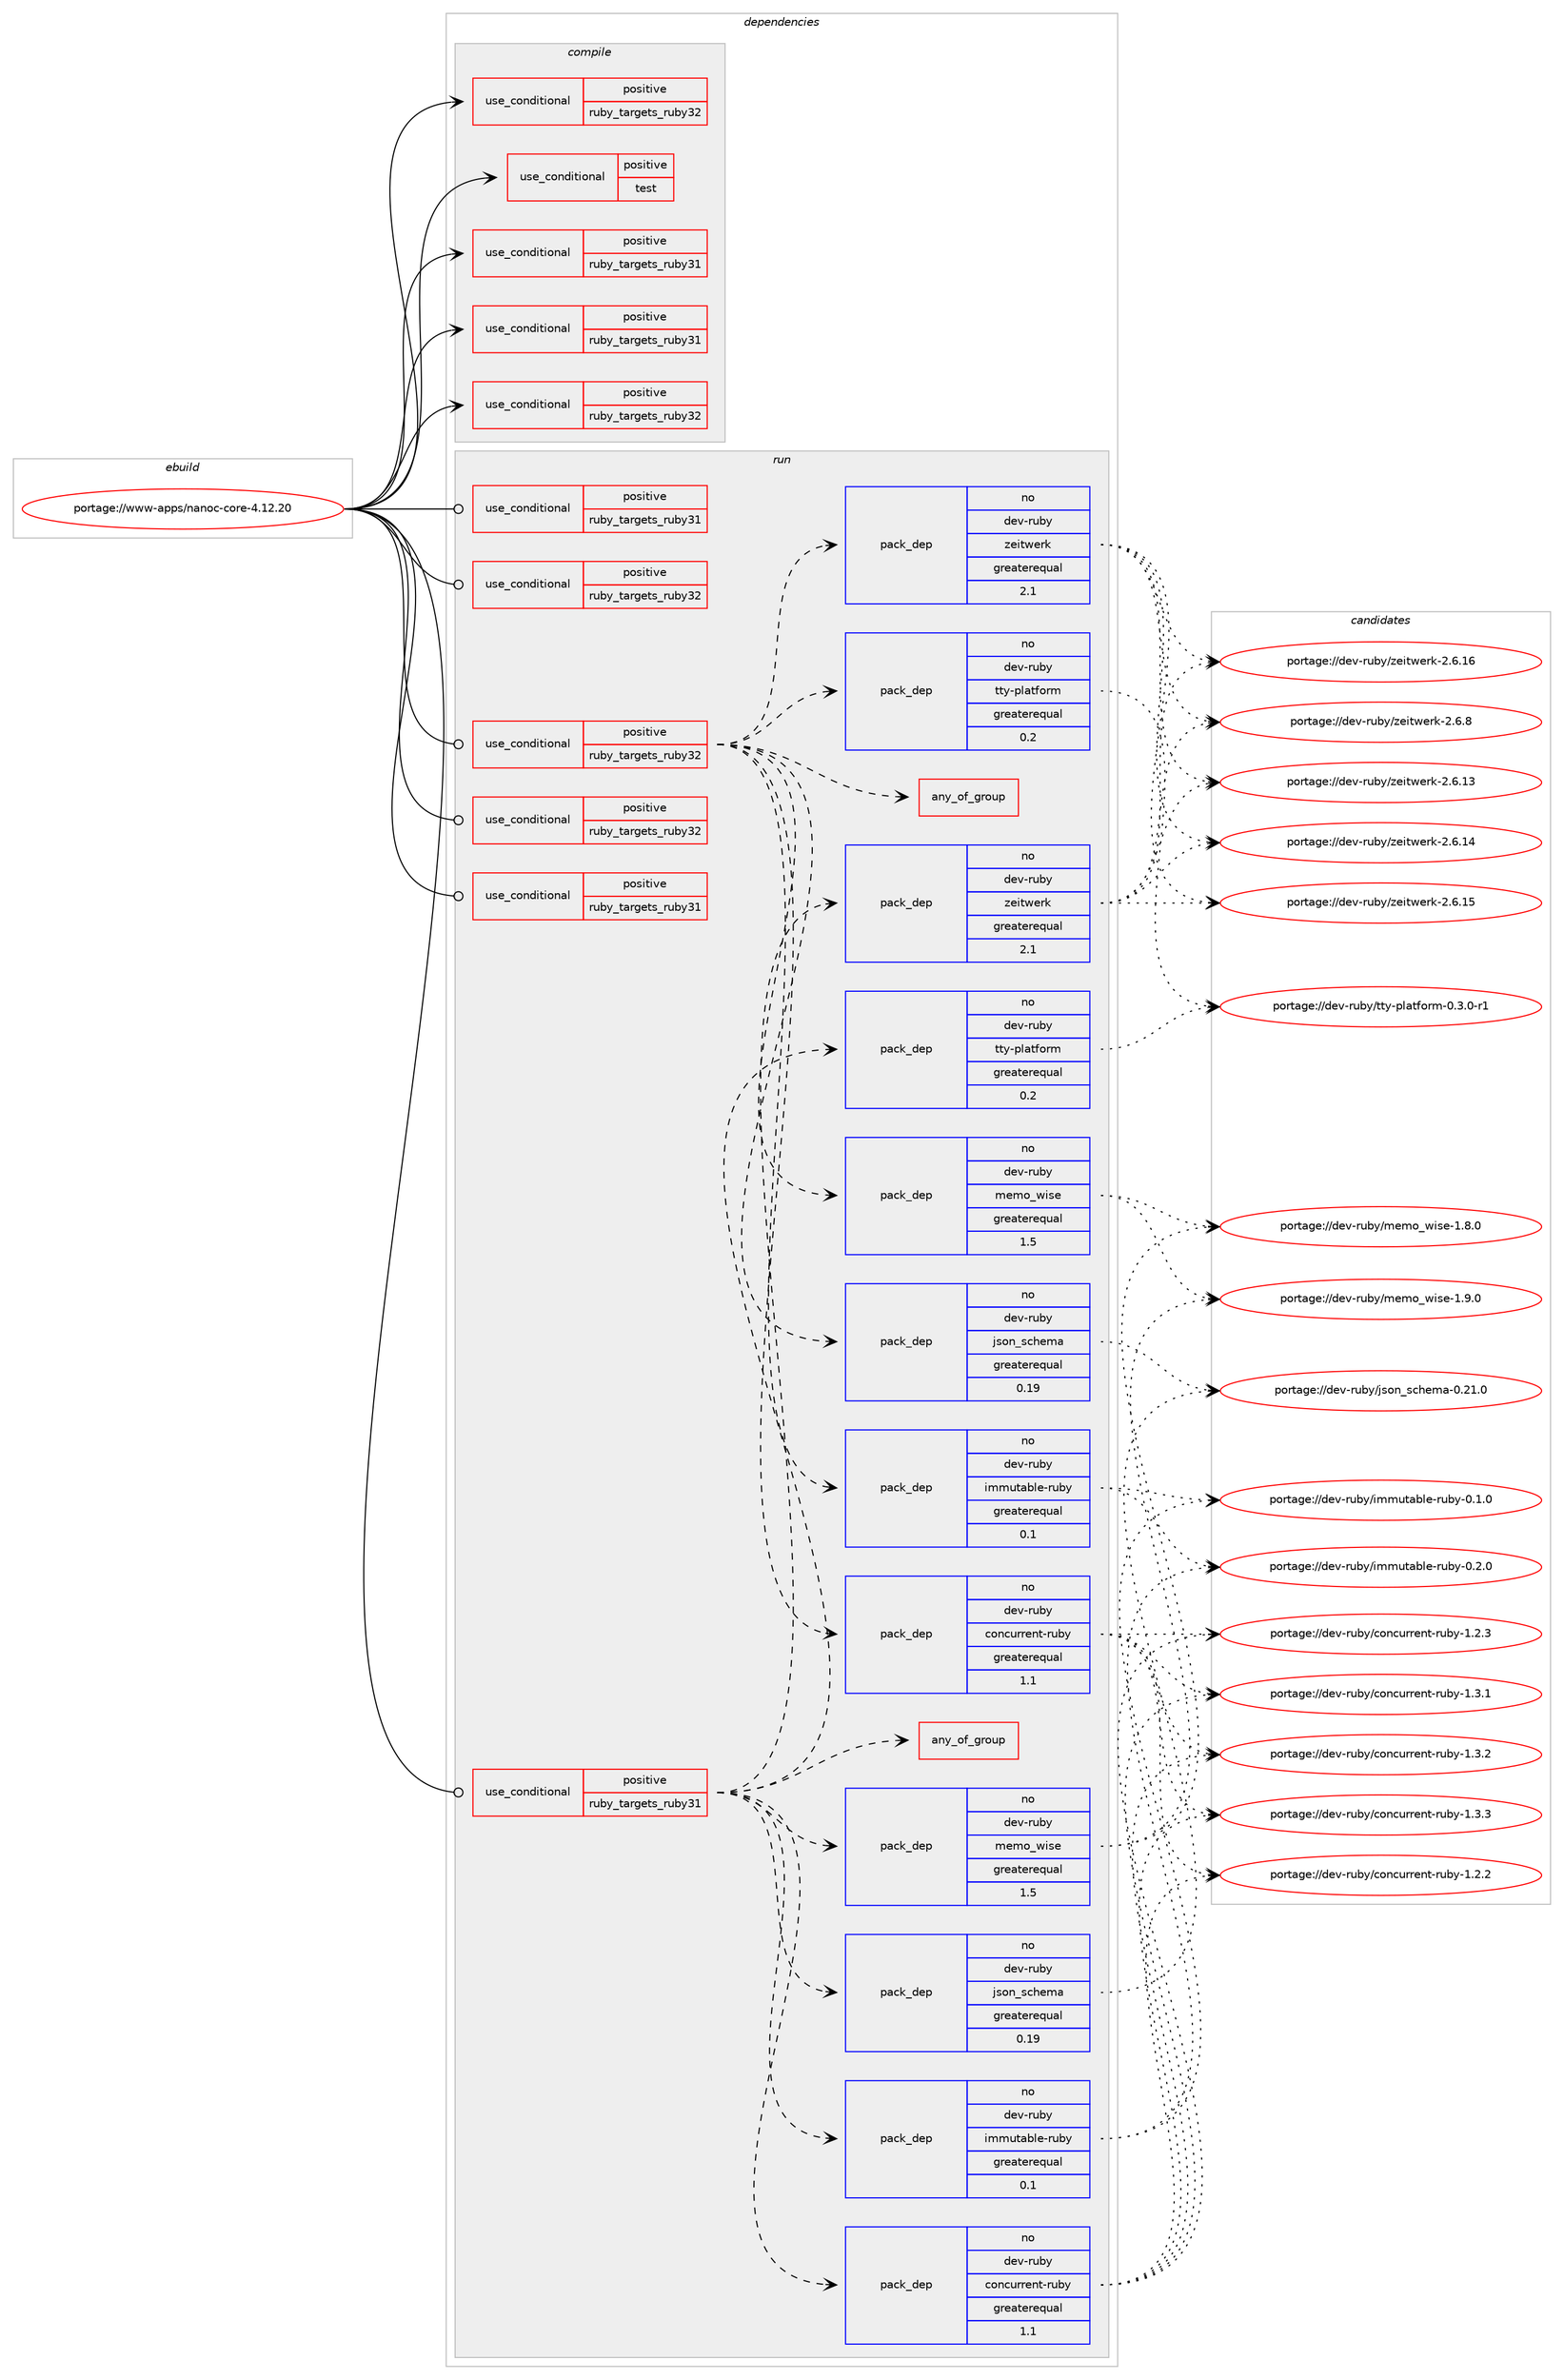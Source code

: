 digraph prolog {

# *************
# Graph options
# *************

newrank=true;
concentrate=true;
compound=true;
graph [rankdir=LR,fontname=Helvetica,fontsize=10,ranksep=1.5];#, ranksep=2.5, nodesep=0.2];
edge  [arrowhead=vee];
node  [fontname=Helvetica,fontsize=10];

# **********
# The ebuild
# **********

subgraph cluster_leftcol {
color=gray;
rank=same;
label=<<i>ebuild</i>>;
id [label="portage://www-apps/nanoc-core-4.12.20", color=red, width=4, href="../www-apps/nanoc-core-4.12.20.svg"];
}

# ****************
# The dependencies
# ****************

subgraph cluster_midcol {
color=gray;
label=<<i>dependencies</i>>;
subgraph cluster_compile {
fillcolor="#eeeeee";
style=filled;
label=<<i>compile</i>>;
subgraph cond116331 {
dependency224272 [label=<<TABLE BORDER="0" CELLBORDER="1" CELLSPACING="0" CELLPADDING="4"><TR><TD ROWSPAN="3" CELLPADDING="10">use_conditional</TD></TR><TR><TD>positive</TD></TR><TR><TD>ruby_targets_ruby31</TD></TR></TABLE>>, shape=none, color=red];
# *** BEGIN UNKNOWN DEPENDENCY TYPE (TODO) ***
# dependency224272 -> package_dependency(portage://www-apps/nanoc-core-4.12.20,install,no,dev-lang,ruby,none,[,,],[slot(3.1)],[])
# *** END UNKNOWN DEPENDENCY TYPE (TODO) ***

}
id:e -> dependency224272:w [weight=20,style="solid",arrowhead="vee"];
subgraph cond116332 {
dependency224273 [label=<<TABLE BORDER="0" CELLBORDER="1" CELLSPACING="0" CELLPADDING="4"><TR><TD ROWSPAN="3" CELLPADDING="10">use_conditional</TD></TR><TR><TD>positive</TD></TR><TR><TD>ruby_targets_ruby31</TD></TR></TABLE>>, shape=none, color=red];
# *** BEGIN UNKNOWN DEPENDENCY TYPE (TODO) ***
# dependency224273 -> package_dependency(portage://www-apps/nanoc-core-4.12.20,install,no,virtual,rubygems,none,[,,],[],[use(enable(ruby_targets_ruby31),negative)])
# *** END UNKNOWN DEPENDENCY TYPE (TODO) ***

}
id:e -> dependency224273:w [weight=20,style="solid",arrowhead="vee"];
subgraph cond116333 {
dependency224274 [label=<<TABLE BORDER="0" CELLBORDER="1" CELLSPACING="0" CELLPADDING="4"><TR><TD ROWSPAN="3" CELLPADDING="10">use_conditional</TD></TR><TR><TD>positive</TD></TR><TR><TD>ruby_targets_ruby32</TD></TR></TABLE>>, shape=none, color=red];
# *** BEGIN UNKNOWN DEPENDENCY TYPE (TODO) ***
# dependency224274 -> package_dependency(portage://www-apps/nanoc-core-4.12.20,install,no,dev-lang,ruby,none,[,,],[slot(3.2)],[])
# *** END UNKNOWN DEPENDENCY TYPE (TODO) ***

}
id:e -> dependency224274:w [weight=20,style="solid",arrowhead="vee"];
subgraph cond116334 {
dependency224275 [label=<<TABLE BORDER="0" CELLBORDER="1" CELLSPACING="0" CELLPADDING="4"><TR><TD ROWSPAN="3" CELLPADDING="10">use_conditional</TD></TR><TR><TD>positive</TD></TR><TR><TD>ruby_targets_ruby32</TD></TR></TABLE>>, shape=none, color=red];
# *** BEGIN UNKNOWN DEPENDENCY TYPE (TODO) ***
# dependency224275 -> package_dependency(portage://www-apps/nanoc-core-4.12.20,install,no,virtual,rubygems,none,[,,],[],[use(enable(ruby_targets_ruby32),negative)])
# *** END UNKNOWN DEPENDENCY TYPE (TODO) ***

}
id:e -> dependency224275:w [weight=20,style="solid",arrowhead="vee"];
subgraph cond116335 {
dependency224276 [label=<<TABLE BORDER="0" CELLBORDER="1" CELLSPACING="0" CELLPADDING="4"><TR><TD ROWSPAN="3" CELLPADDING="10">use_conditional</TD></TR><TR><TD>positive</TD></TR><TR><TD>test</TD></TR></TABLE>>, shape=none, color=red];
# *** BEGIN UNKNOWN DEPENDENCY TYPE (TODO) ***
# dependency224276 -> package_dependency(portage://www-apps/nanoc-core-4.12.20,install,no,app-text,asciidoc,none,[,,],[],[])
# *** END UNKNOWN DEPENDENCY TYPE (TODO) ***

# *** BEGIN UNKNOWN DEPENDENCY TYPE (TODO) ***
# dependency224276 -> package_dependency(portage://www-apps/nanoc-core-4.12.20,install,no,app-text,highlight,none,[,,],[],[])
# *** END UNKNOWN DEPENDENCY TYPE (TODO) ***

}
id:e -> dependency224276:w [weight=20,style="solid",arrowhead="vee"];
}
subgraph cluster_compileandrun {
fillcolor="#eeeeee";
style=filled;
label=<<i>compile and run</i>>;
}
subgraph cluster_run {
fillcolor="#eeeeee";
style=filled;
label=<<i>run</i>>;
subgraph cond116336 {
dependency224277 [label=<<TABLE BORDER="0" CELLBORDER="1" CELLSPACING="0" CELLPADDING="4"><TR><TD ROWSPAN="3" CELLPADDING="10">use_conditional</TD></TR><TR><TD>positive</TD></TR><TR><TD>ruby_targets_ruby31</TD></TR></TABLE>>, shape=none, color=red];
# *** BEGIN UNKNOWN DEPENDENCY TYPE (TODO) ***
# dependency224277 -> package_dependency(portage://www-apps/nanoc-core-4.12.20,run,no,dev-lang,ruby,none,[,,],[slot(3.1)],[])
# *** END UNKNOWN DEPENDENCY TYPE (TODO) ***

}
id:e -> dependency224277:w [weight=20,style="solid",arrowhead="odot"];
subgraph cond116337 {
dependency224278 [label=<<TABLE BORDER="0" CELLBORDER="1" CELLSPACING="0" CELLPADDING="4"><TR><TD ROWSPAN="3" CELLPADDING="10">use_conditional</TD></TR><TR><TD>positive</TD></TR><TR><TD>ruby_targets_ruby31</TD></TR></TABLE>>, shape=none, color=red];
# *** BEGIN UNKNOWN DEPENDENCY TYPE (TODO) ***
# dependency224278 -> package_dependency(portage://www-apps/nanoc-core-4.12.20,run,no,dev-ruby,base64,none,[,,],[slot(0.2)],[use(enable(ruby_targets_ruby31),negative)])
# *** END UNKNOWN DEPENDENCY TYPE (TODO) ***

subgraph pack104728 {
dependency224279 [label=<<TABLE BORDER="0" CELLBORDER="1" CELLSPACING="0" CELLPADDING="4" WIDTH="220"><TR><TD ROWSPAN="6" CELLPADDING="30">pack_dep</TD></TR><TR><TD WIDTH="110">no</TD></TR><TR><TD>dev-ruby</TD></TR><TR><TD>concurrent-ruby</TD></TR><TR><TD>greaterequal</TD></TR><TR><TD>1.1</TD></TR></TABLE>>, shape=none, color=blue];
}
dependency224278:e -> dependency224279:w [weight=20,style="dashed",arrowhead="vee"];
# *** BEGIN UNKNOWN DEPENDENCY TYPE (TODO) ***
# dependency224278 -> package_dependency(portage://www-apps/nanoc-core-4.12.20,run,no,dev-ruby,ddmetrics,none,[,,],[slot(1)],[use(enable(ruby_targets_ruby31),negative)])
# *** END UNKNOWN DEPENDENCY TYPE (TODO) ***

# *** BEGIN UNKNOWN DEPENDENCY TYPE (TODO) ***
# dependency224278 -> package_dependency(portage://www-apps/nanoc-core-4.12.20,run,no,dev-ruby,ddplugin,none,[,,],[slot(1)],[use(enable(ruby_targets_ruby31),negative)])
# *** END UNKNOWN DEPENDENCY TYPE (TODO) ***

subgraph pack104729 {
dependency224280 [label=<<TABLE BORDER="0" CELLBORDER="1" CELLSPACING="0" CELLPADDING="4" WIDTH="220"><TR><TD ROWSPAN="6" CELLPADDING="30">pack_dep</TD></TR><TR><TD WIDTH="110">no</TD></TR><TR><TD>dev-ruby</TD></TR><TR><TD>immutable-ruby</TD></TR><TR><TD>greaterequal</TD></TR><TR><TD>0.1</TD></TR></TABLE>>, shape=none, color=blue];
}
dependency224278:e -> dependency224280:w [weight=20,style="dashed",arrowhead="vee"];
subgraph pack104730 {
dependency224281 [label=<<TABLE BORDER="0" CELLBORDER="1" CELLSPACING="0" CELLPADDING="4" WIDTH="220"><TR><TD ROWSPAN="6" CELLPADDING="30">pack_dep</TD></TR><TR><TD WIDTH="110">no</TD></TR><TR><TD>dev-ruby</TD></TR><TR><TD>json_schema</TD></TR><TR><TD>greaterequal</TD></TR><TR><TD>0.19</TD></TR></TABLE>>, shape=none, color=blue];
}
dependency224278:e -> dependency224281:w [weight=20,style="dashed",arrowhead="vee"];
subgraph pack104731 {
dependency224282 [label=<<TABLE BORDER="0" CELLBORDER="1" CELLSPACING="0" CELLPADDING="4" WIDTH="220"><TR><TD ROWSPAN="6" CELLPADDING="30">pack_dep</TD></TR><TR><TD WIDTH="110">no</TD></TR><TR><TD>dev-ruby</TD></TR><TR><TD>memo_wise</TD></TR><TR><TD>greaterequal</TD></TR><TR><TD>1.5</TD></TR></TABLE>>, shape=none, color=blue];
}
dependency224278:e -> dependency224282:w [weight=20,style="dashed",arrowhead="vee"];
subgraph any3014 {
dependency224283 [label=<<TABLE BORDER="0" CELLBORDER="1" CELLSPACING="0" CELLPADDING="4"><TR><TD CELLPADDING="10">any_of_group</TD></TR></TABLE>>, shape=none, color=red];# *** BEGIN UNKNOWN DEPENDENCY TYPE (TODO) ***
# dependency224283 -> package_dependency(portage://www-apps/nanoc-core-4.12.20,run,no,dev-ruby,psych,none,[,,],[slot(5)],[use(enable(ruby_targets_ruby31),negative)])
# *** END UNKNOWN DEPENDENCY TYPE (TODO) ***

# *** BEGIN UNKNOWN DEPENDENCY TYPE (TODO) ***
# dependency224283 -> package_dependency(portage://www-apps/nanoc-core-4.12.20,run,no,dev-ruby,psych,none,[,,],[slot(0)],[use(enable(ruby_targets_ruby31),negative)])
# *** END UNKNOWN DEPENDENCY TYPE (TODO) ***

}
dependency224278:e -> dependency224283:w [weight=20,style="dashed",arrowhead="vee"];
# *** BEGIN UNKNOWN DEPENDENCY TYPE (TODO) ***
# dependency224278 -> package_dependency(portage://www-apps/nanoc-core-4.12.20,run,no,dev-ruby,slow_enumerator_tools,none,[,,],[slot(1)],[use(enable(ruby_targets_ruby31),negative)])
# *** END UNKNOWN DEPENDENCY TYPE (TODO) ***

subgraph pack104732 {
dependency224284 [label=<<TABLE BORDER="0" CELLBORDER="1" CELLSPACING="0" CELLPADDING="4" WIDTH="220"><TR><TD ROWSPAN="6" CELLPADDING="30">pack_dep</TD></TR><TR><TD WIDTH="110">no</TD></TR><TR><TD>dev-ruby</TD></TR><TR><TD>tty-platform</TD></TR><TR><TD>greaterequal</TD></TR><TR><TD>0.2</TD></TR></TABLE>>, shape=none, color=blue];
}
dependency224278:e -> dependency224284:w [weight=20,style="dashed",arrowhead="vee"];
subgraph pack104733 {
dependency224285 [label=<<TABLE BORDER="0" CELLBORDER="1" CELLSPACING="0" CELLPADDING="4" WIDTH="220"><TR><TD ROWSPAN="6" CELLPADDING="30">pack_dep</TD></TR><TR><TD WIDTH="110">no</TD></TR><TR><TD>dev-ruby</TD></TR><TR><TD>zeitwerk</TD></TR><TR><TD>greaterequal</TD></TR><TR><TD>2.1</TD></TR></TABLE>>, shape=none, color=blue];
}
dependency224278:e -> dependency224285:w [weight=20,style="dashed",arrowhead="vee"];
}
id:e -> dependency224278:w [weight=20,style="solid",arrowhead="odot"];
subgraph cond116338 {
dependency224286 [label=<<TABLE BORDER="0" CELLBORDER="1" CELLSPACING="0" CELLPADDING="4"><TR><TD ROWSPAN="3" CELLPADDING="10">use_conditional</TD></TR><TR><TD>positive</TD></TR><TR><TD>ruby_targets_ruby31</TD></TR></TABLE>>, shape=none, color=red];
# *** BEGIN UNKNOWN DEPENDENCY TYPE (TODO) ***
# dependency224286 -> package_dependency(portage://www-apps/nanoc-core-4.12.20,run,no,virtual,rubygems,none,[,,],[],[use(enable(ruby_targets_ruby31),negative)])
# *** END UNKNOWN DEPENDENCY TYPE (TODO) ***

}
id:e -> dependency224286:w [weight=20,style="solid",arrowhead="odot"];
subgraph cond116339 {
dependency224287 [label=<<TABLE BORDER="0" CELLBORDER="1" CELLSPACING="0" CELLPADDING="4"><TR><TD ROWSPAN="3" CELLPADDING="10">use_conditional</TD></TR><TR><TD>positive</TD></TR><TR><TD>ruby_targets_ruby32</TD></TR></TABLE>>, shape=none, color=red];
# *** BEGIN UNKNOWN DEPENDENCY TYPE (TODO) ***
# dependency224287 -> package_dependency(portage://www-apps/nanoc-core-4.12.20,run,no,dev-lang,ruby,none,[,,],[slot(3.2)],[])
# *** END UNKNOWN DEPENDENCY TYPE (TODO) ***

}
id:e -> dependency224287:w [weight=20,style="solid",arrowhead="odot"];
subgraph cond116340 {
dependency224288 [label=<<TABLE BORDER="0" CELLBORDER="1" CELLSPACING="0" CELLPADDING="4"><TR><TD ROWSPAN="3" CELLPADDING="10">use_conditional</TD></TR><TR><TD>positive</TD></TR><TR><TD>ruby_targets_ruby32</TD></TR></TABLE>>, shape=none, color=red];
# *** BEGIN UNKNOWN DEPENDENCY TYPE (TODO) ***
# dependency224288 -> package_dependency(portage://www-apps/nanoc-core-4.12.20,run,no,dev-ruby,base64,none,[,,],[slot(0.2)],[use(enable(ruby_targets_ruby32),negative)])
# *** END UNKNOWN DEPENDENCY TYPE (TODO) ***

subgraph pack104734 {
dependency224289 [label=<<TABLE BORDER="0" CELLBORDER="1" CELLSPACING="0" CELLPADDING="4" WIDTH="220"><TR><TD ROWSPAN="6" CELLPADDING="30">pack_dep</TD></TR><TR><TD WIDTH="110">no</TD></TR><TR><TD>dev-ruby</TD></TR><TR><TD>concurrent-ruby</TD></TR><TR><TD>greaterequal</TD></TR><TR><TD>1.1</TD></TR></TABLE>>, shape=none, color=blue];
}
dependency224288:e -> dependency224289:w [weight=20,style="dashed",arrowhead="vee"];
# *** BEGIN UNKNOWN DEPENDENCY TYPE (TODO) ***
# dependency224288 -> package_dependency(portage://www-apps/nanoc-core-4.12.20,run,no,dev-ruby,ddmetrics,none,[,,],[slot(1)],[use(enable(ruby_targets_ruby32),negative)])
# *** END UNKNOWN DEPENDENCY TYPE (TODO) ***

# *** BEGIN UNKNOWN DEPENDENCY TYPE (TODO) ***
# dependency224288 -> package_dependency(portage://www-apps/nanoc-core-4.12.20,run,no,dev-ruby,ddplugin,none,[,,],[slot(1)],[use(enable(ruby_targets_ruby32),negative)])
# *** END UNKNOWN DEPENDENCY TYPE (TODO) ***

subgraph pack104735 {
dependency224290 [label=<<TABLE BORDER="0" CELLBORDER="1" CELLSPACING="0" CELLPADDING="4" WIDTH="220"><TR><TD ROWSPAN="6" CELLPADDING="30">pack_dep</TD></TR><TR><TD WIDTH="110">no</TD></TR><TR><TD>dev-ruby</TD></TR><TR><TD>immutable-ruby</TD></TR><TR><TD>greaterequal</TD></TR><TR><TD>0.1</TD></TR></TABLE>>, shape=none, color=blue];
}
dependency224288:e -> dependency224290:w [weight=20,style="dashed",arrowhead="vee"];
subgraph pack104736 {
dependency224291 [label=<<TABLE BORDER="0" CELLBORDER="1" CELLSPACING="0" CELLPADDING="4" WIDTH="220"><TR><TD ROWSPAN="6" CELLPADDING="30">pack_dep</TD></TR><TR><TD WIDTH="110">no</TD></TR><TR><TD>dev-ruby</TD></TR><TR><TD>json_schema</TD></TR><TR><TD>greaterequal</TD></TR><TR><TD>0.19</TD></TR></TABLE>>, shape=none, color=blue];
}
dependency224288:e -> dependency224291:w [weight=20,style="dashed",arrowhead="vee"];
subgraph pack104737 {
dependency224292 [label=<<TABLE BORDER="0" CELLBORDER="1" CELLSPACING="0" CELLPADDING="4" WIDTH="220"><TR><TD ROWSPAN="6" CELLPADDING="30">pack_dep</TD></TR><TR><TD WIDTH="110">no</TD></TR><TR><TD>dev-ruby</TD></TR><TR><TD>memo_wise</TD></TR><TR><TD>greaterequal</TD></TR><TR><TD>1.5</TD></TR></TABLE>>, shape=none, color=blue];
}
dependency224288:e -> dependency224292:w [weight=20,style="dashed",arrowhead="vee"];
subgraph any3015 {
dependency224293 [label=<<TABLE BORDER="0" CELLBORDER="1" CELLSPACING="0" CELLPADDING="4"><TR><TD CELLPADDING="10">any_of_group</TD></TR></TABLE>>, shape=none, color=red];# *** BEGIN UNKNOWN DEPENDENCY TYPE (TODO) ***
# dependency224293 -> package_dependency(portage://www-apps/nanoc-core-4.12.20,run,no,dev-ruby,psych,none,[,,],[slot(5)],[use(enable(ruby_targets_ruby32),negative)])
# *** END UNKNOWN DEPENDENCY TYPE (TODO) ***

# *** BEGIN UNKNOWN DEPENDENCY TYPE (TODO) ***
# dependency224293 -> package_dependency(portage://www-apps/nanoc-core-4.12.20,run,no,dev-ruby,psych,none,[,,],[slot(0)],[use(enable(ruby_targets_ruby32),negative)])
# *** END UNKNOWN DEPENDENCY TYPE (TODO) ***

}
dependency224288:e -> dependency224293:w [weight=20,style="dashed",arrowhead="vee"];
# *** BEGIN UNKNOWN DEPENDENCY TYPE (TODO) ***
# dependency224288 -> package_dependency(portage://www-apps/nanoc-core-4.12.20,run,no,dev-ruby,slow_enumerator_tools,none,[,,],[slot(1)],[use(enable(ruby_targets_ruby32),negative)])
# *** END UNKNOWN DEPENDENCY TYPE (TODO) ***

subgraph pack104738 {
dependency224294 [label=<<TABLE BORDER="0" CELLBORDER="1" CELLSPACING="0" CELLPADDING="4" WIDTH="220"><TR><TD ROWSPAN="6" CELLPADDING="30">pack_dep</TD></TR><TR><TD WIDTH="110">no</TD></TR><TR><TD>dev-ruby</TD></TR><TR><TD>tty-platform</TD></TR><TR><TD>greaterequal</TD></TR><TR><TD>0.2</TD></TR></TABLE>>, shape=none, color=blue];
}
dependency224288:e -> dependency224294:w [weight=20,style="dashed",arrowhead="vee"];
subgraph pack104739 {
dependency224295 [label=<<TABLE BORDER="0" CELLBORDER="1" CELLSPACING="0" CELLPADDING="4" WIDTH="220"><TR><TD ROWSPAN="6" CELLPADDING="30">pack_dep</TD></TR><TR><TD WIDTH="110">no</TD></TR><TR><TD>dev-ruby</TD></TR><TR><TD>zeitwerk</TD></TR><TR><TD>greaterequal</TD></TR><TR><TD>2.1</TD></TR></TABLE>>, shape=none, color=blue];
}
dependency224288:e -> dependency224295:w [weight=20,style="dashed",arrowhead="vee"];
}
id:e -> dependency224288:w [weight=20,style="solid",arrowhead="odot"];
subgraph cond116341 {
dependency224296 [label=<<TABLE BORDER="0" CELLBORDER="1" CELLSPACING="0" CELLPADDING="4"><TR><TD ROWSPAN="3" CELLPADDING="10">use_conditional</TD></TR><TR><TD>positive</TD></TR><TR><TD>ruby_targets_ruby32</TD></TR></TABLE>>, shape=none, color=red];
# *** BEGIN UNKNOWN DEPENDENCY TYPE (TODO) ***
# dependency224296 -> package_dependency(portage://www-apps/nanoc-core-4.12.20,run,no,virtual,rubygems,none,[,,],[],[use(enable(ruby_targets_ruby32),negative)])
# *** END UNKNOWN DEPENDENCY TYPE (TODO) ***

}
id:e -> dependency224296:w [weight=20,style="solid",arrowhead="odot"];
}
}

# **************
# The candidates
# **************

subgraph cluster_choices {
rank=same;
color=gray;
label=<<i>candidates</i>>;

subgraph choice104728 {
color=black;
nodesep=1;
choice10010111845114117981214799111110991171141141011101164511411798121454946504650 [label="portage://dev-ruby/concurrent-ruby-1.2.2", color=red, width=4,href="../dev-ruby/concurrent-ruby-1.2.2.svg"];
choice10010111845114117981214799111110991171141141011101164511411798121454946504651 [label="portage://dev-ruby/concurrent-ruby-1.2.3", color=red, width=4,href="../dev-ruby/concurrent-ruby-1.2.3.svg"];
choice10010111845114117981214799111110991171141141011101164511411798121454946514649 [label="portage://dev-ruby/concurrent-ruby-1.3.1", color=red, width=4,href="../dev-ruby/concurrent-ruby-1.3.1.svg"];
choice10010111845114117981214799111110991171141141011101164511411798121454946514650 [label="portage://dev-ruby/concurrent-ruby-1.3.2", color=red, width=4,href="../dev-ruby/concurrent-ruby-1.3.2.svg"];
choice10010111845114117981214799111110991171141141011101164511411798121454946514651 [label="portage://dev-ruby/concurrent-ruby-1.3.3", color=red, width=4,href="../dev-ruby/concurrent-ruby-1.3.3.svg"];
dependency224279:e -> choice10010111845114117981214799111110991171141141011101164511411798121454946504650:w [style=dotted,weight="100"];
dependency224279:e -> choice10010111845114117981214799111110991171141141011101164511411798121454946504651:w [style=dotted,weight="100"];
dependency224279:e -> choice10010111845114117981214799111110991171141141011101164511411798121454946514649:w [style=dotted,weight="100"];
dependency224279:e -> choice10010111845114117981214799111110991171141141011101164511411798121454946514650:w [style=dotted,weight="100"];
dependency224279:e -> choice10010111845114117981214799111110991171141141011101164511411798121454946514651:w [style=dotted,weight="100"];
}
subgraph choice104729 {
color=black;
nodesep=1;
choice10010111845114117981214710510910911711697981081014511411798121454846494648 [label="portage://dev-ruby/immutable-ruby-0.1.0", color=red, width=4,href="../dev-ruby/immutable-ruby-0.1.0.svg"];
choice10010111845114117981214710510910911711697981081014511411798121454846504648 [label="portage://dev-ruby/immutable-ruby-0.2.0", color=red, width=4,href="../dev-ruby/immutable-ruby-0.2.0.svg"];
dependency224280:e -> choice10010111845114117981214710510910911711697981081014511411798121454846494648:w [style=dotted,weight="100"];
dependency224280:e -> choice10010111845114117981214710510910911711697981081014511411798121454846504648:w [style=dotted,weight="100"];
}
subgraph choice104730 {
color=black;
nodesep=1;
choice10010111845114117981214710611511111095115991041011099745484650494648 [label="portage://dev-ruby/json_schema-0.21.0", color=red, width=4,href="../dev-ruby/json_schema-0.21.0.svg"];
dependency224281:e -> choice10010111845114117981214710611511111095115991041011099745484650494648:w [style=dotted,weight="100"];
}
subgraph choice104731 {
color=black;
nodesep=1;
choice10010111845114117981214710910110911195119105115101454946564648 [label="portage://dev-ruby/memo_wise-1.8.0", color=red, width=4,href="../dev-ruby/memo_wise-1.8.0.svg"];
choice10010111845114117981214710910110911195119105115101454946574648 [label="portage://dev-ruby/memo_wise-1.9.0", color=red, width=4,href="../dev-ruby/memo_wise-1.9.0.svg"];
dependency224282:e -> choice10010111845114117981214710910110911195119105115101454946564648:w [style=dotted,weight="100"];
dependency224282:e -> choice10010111845114117981214710910110911195119105115101454946574648:w [style=dotted,weight="100"];
}
subgraph choice104732 {
color=black;
nodesep=1;
choice10010111845114117981214711611612145112108971161021111141094548465146484511449 [label="portage://dev-ruby/tty-platform-0.3.0-r1", color=red, width=4,href="../dev-ruby/tty-platform-0.3.0-r1.svg"];
dependency224284:e -> choice10010111845114117981214711611612145112108971161021111141094548465146484511449:w [style=dotted,weight="100"];
}
subgraph choice104733 {
color=black;
nodesep=1;
choice10010111845114117981214712210110511611910111410745504654464951 [label="portage://dev-ruby/zeitwerk-2.6.13", color=red, width=4,href="../dev-ruby/zeitwerk-2.6.13.svg"];
choice10010111845114117981214712210110511611910111410745504654464952 [label="portage://dev-ruby/zeitwerk-2.6.14", color=red, width=4,href="../dev-ruby/zeitwerk-2.6.14.svg"];
choice10010111845114117981214712210110511611910111410745504654464953 [label="portage://dev-ruby/zeitwerk-2.6.15", color=red, width=4,href="../dev-ruby/zeitwerk-2.6.15.svg"];
choice10010111845114117981214712210110511611910111410745504654464954 [label="portage://dev-ruby/zeitwerk-2.6.16", color=red, width=4,href="../dev-ruby/zeitwerk-2.6.16.svg"];
choice100101118451141179812147122101105116119101114107455046544656 [label="portage://dev-ruby/zeitwerk-2.6.8", color=red, width=4,href="../dev-ruby/zeitwerk-2.6.8.svg"];
dependency224285:e -> choice10010111845114117981214712210110511611910111410745504654464951:w [style=dotted,weight="100"];
dependency224285:e -> choice10010111845114117981214712210110511611910111410745504654464952:w [style=dotted,weight="100"];
dependency224285:e -> choice10010111845114117981214712210110511611910111410745504654464953:w [style=dotted,weight="100"];
dependency224285:e -> choice10010111845114117981214712210110511611910111410745504654464954:w [style=dotted,weight="100"];
dependency224285:e -> choice100101118451141179812147122101105116119101114107455046544656:w [style=dotted,weight="100"];
}
subgraph choice104734 {
color=black;
nodesep=1;
choice10010111845114117981214799111110991171141141011101164511411798121454946504650 [label="portage://dev-ruby/concurrent-ruby-1.2.2", color=red, width=4,href="../dev-ruby/concurrent-ruby-1.2.2.svg"];
choice10010111845114117981214799111110991171141141011101164511411798121454946504651 [label="portage://dev-ruby/concurrent-ruby-1.2.3", color=red, width=4,href="../dev-ruby/concurrent-ruby-1.2.3.svg"];
choice10010111845114117981214799111110991171141141011101164511411798121454946514649 [label="portage://dev-ruby/concurrent-ruby-1.3.1", color=red, width=4,href="../dev-ruby/concurrent-ruby-1.3.1.svg"];
choice10010111845114117981214799111110991171141141011101164511411798121454946514650 [label="portage://dev-ruby/concurrent-ruby-1.3.2", color=red, width=4,href="../dev-ruby/concurrent-ruby-1.3.2.svg"];
choice10010111845114117981214799111110991171141141011101164511411798121454946514651 [label="portage://dev-ruby/concurrent-ruby-1.3.3", color=red, width=4,href="../dev-ruby/concurrent-ruby-1.3.3.svg"];
dependency224289:e -> choice10010111845114117981214799111110991171141141011101164511411798121454946504650:w [style=dotted,weight="100"];
dependency224289:e -> choice10010111845114117981214799111110991171141141011101164511411798121454946504651:w [style=dotted,weight="100"];
dependency224289:e -> choice10010111845114117981214799111110991171141141011101164511411798121454946514649:w [style=dotted,weight="100"];
dependency224289:e -> choice10010111845114117981214799111110991171141141011101164511411798121454946514650:w [style=dotted,weight="100"];
dependency224289:e -> choice10010111845114117981214799111110991171141141011101164511411798121454946514651:w [style=dotted,weight="100"];
}
subgraph choice104735 {
color=black;
nodesep=1;
choice10010111845114117981214710510910911711697981081014511411798121454846494648 [label="portage://dev-ruby/immutable-ruby-0.1.0", color=red, width=4,href="../dev-ruby/immutable-ruby-0.1.0.svg"];
choice10010111845114117981214710510910911711697981081014511411798121454846504648 [label="portage://dev-ruby/immutable-ruby-0.2.0", color=red, width=4,href="../dev-ruby/immutable-ruby-0.2.0.svg"];
dependency224290:e -> choice10010111845114117981214710510910911711697981081014511411798121454846494648:w [style=dotted,weight="100"];
dependency224290:e -> choice10010111845114117981214710510910911711697981081014511411798121454846504648:w [style=dotted,weight="100"];
}
subgraph choice104736 {
color=black;
nodesep=1;
choice10010111845114117981214710611511111095115991041011099745484650494648 [label="portage://dev-ruby/json_schema-0.21.0", color=red, width=4,href="../dev-ruby/json_schema-0.21.0.svg"];
dependency224291:e -> choice10010111845114117981214710611511111095115991041011099745484650494648:w [style=dotted,weight="100"];
}
subgraph choice104737 {
color=black;
nodesep=1;
choice10010111845114117981214710910110911195119105115101454946564648 [label="portage://dev-ruby/memo_wise-1.8.0", color=red, width=4,href="../dev-ruby/memo_wise-1.8.0.svg"];
choice10010111845114117981214710910110911195119105115101454946574648 [label="portage://dev-ruby/memo_wise-1.9.0", color=red, width=4,href="../dev-ruby/memo_wise-1.9.0.svg"];
dependency224292:e -> choice10010111845114117981214710910110911195119105115101454946564648:w [style=dotted,weight="100"];
dependency224292:e -> choice10010111845114117981214710910110911195119105115101454946574648:w [style=dotted,weight="100"];
}
subgraph choice104738 {
color=black;
nodesep=1;
choice10010111845114117981214711611612145112108971161021111141094548465146484511449 [label="portage://dev-ruby/tty-platform-0.3.0-r1", color=red, width=4,href="../dev-ruby/tty-platform-0.3.0-r1.svg"];
dependency224294:e -> choice10010111845114117981214711611612145112108971161021111141094548465146484511449:w [style=dotted,weight="100"];
}
subgraph choice104739 {
color=black;
nodesep=1;
choice10010111845114117981214712210110511611910111410745504654464951 [label="portage://dev-ruby/zeitwerk-2.6.13", color=red, width=4,href="../dev-ruby/zeitwerk-2.6.13.svg"];
choice10010111845114117981214712210110511611910111410745504654464952 [label="portage://dev-ruby/zeitwerk-2.6.14", color=red, width=4,href="../dev-ruby/zeitwerk-2.6.14.svg"];
choice10010111845114117981214712210110511611910111410745504654464953 [label="portage://dev-ruby/zeitwerk-2.6.15", color=red, width=4,href="../dev-ruby/zeitwerk-2.6.15.svg"];
choice10010111845114117981214712210110511611910111410745504654464954 [label="portage://dev-ruby/zeitwerk-2.6.16", color=red, width=4,href="../dev-ruby/zeitwerk-2.6.16.svg"];
choice100101118451141179812147122101105116119101114107455046544656 [label="portage://dev-ruby/zeitwerk-2.6.8", color=red, width=4,href="../dev-ruby/zeitwerk-2.6.8.svg"];
dependency224295:e -> choice10010111845114117981214712210110511611910111410745504654464951:w [style=dotted,weight="100"];
dependency224295:e -> choice10010111845114117981214712210110511611910111410745504654464952:w [style=dotted,weight="100"];
dependency224295:e -> choice10010111845114117981214712210110511611910111410745504654464953:w [style=dotted,weight="100"];
dependency224295:e -> choice10010111845114117981214712210110511611910111410745504654464954:w [style=dotted,weight="100"];
dependency224295:e -> choice100101118451141179812147122101105116119101114107455046544656:w [style=dotted,weight="100"];
}
}

}
